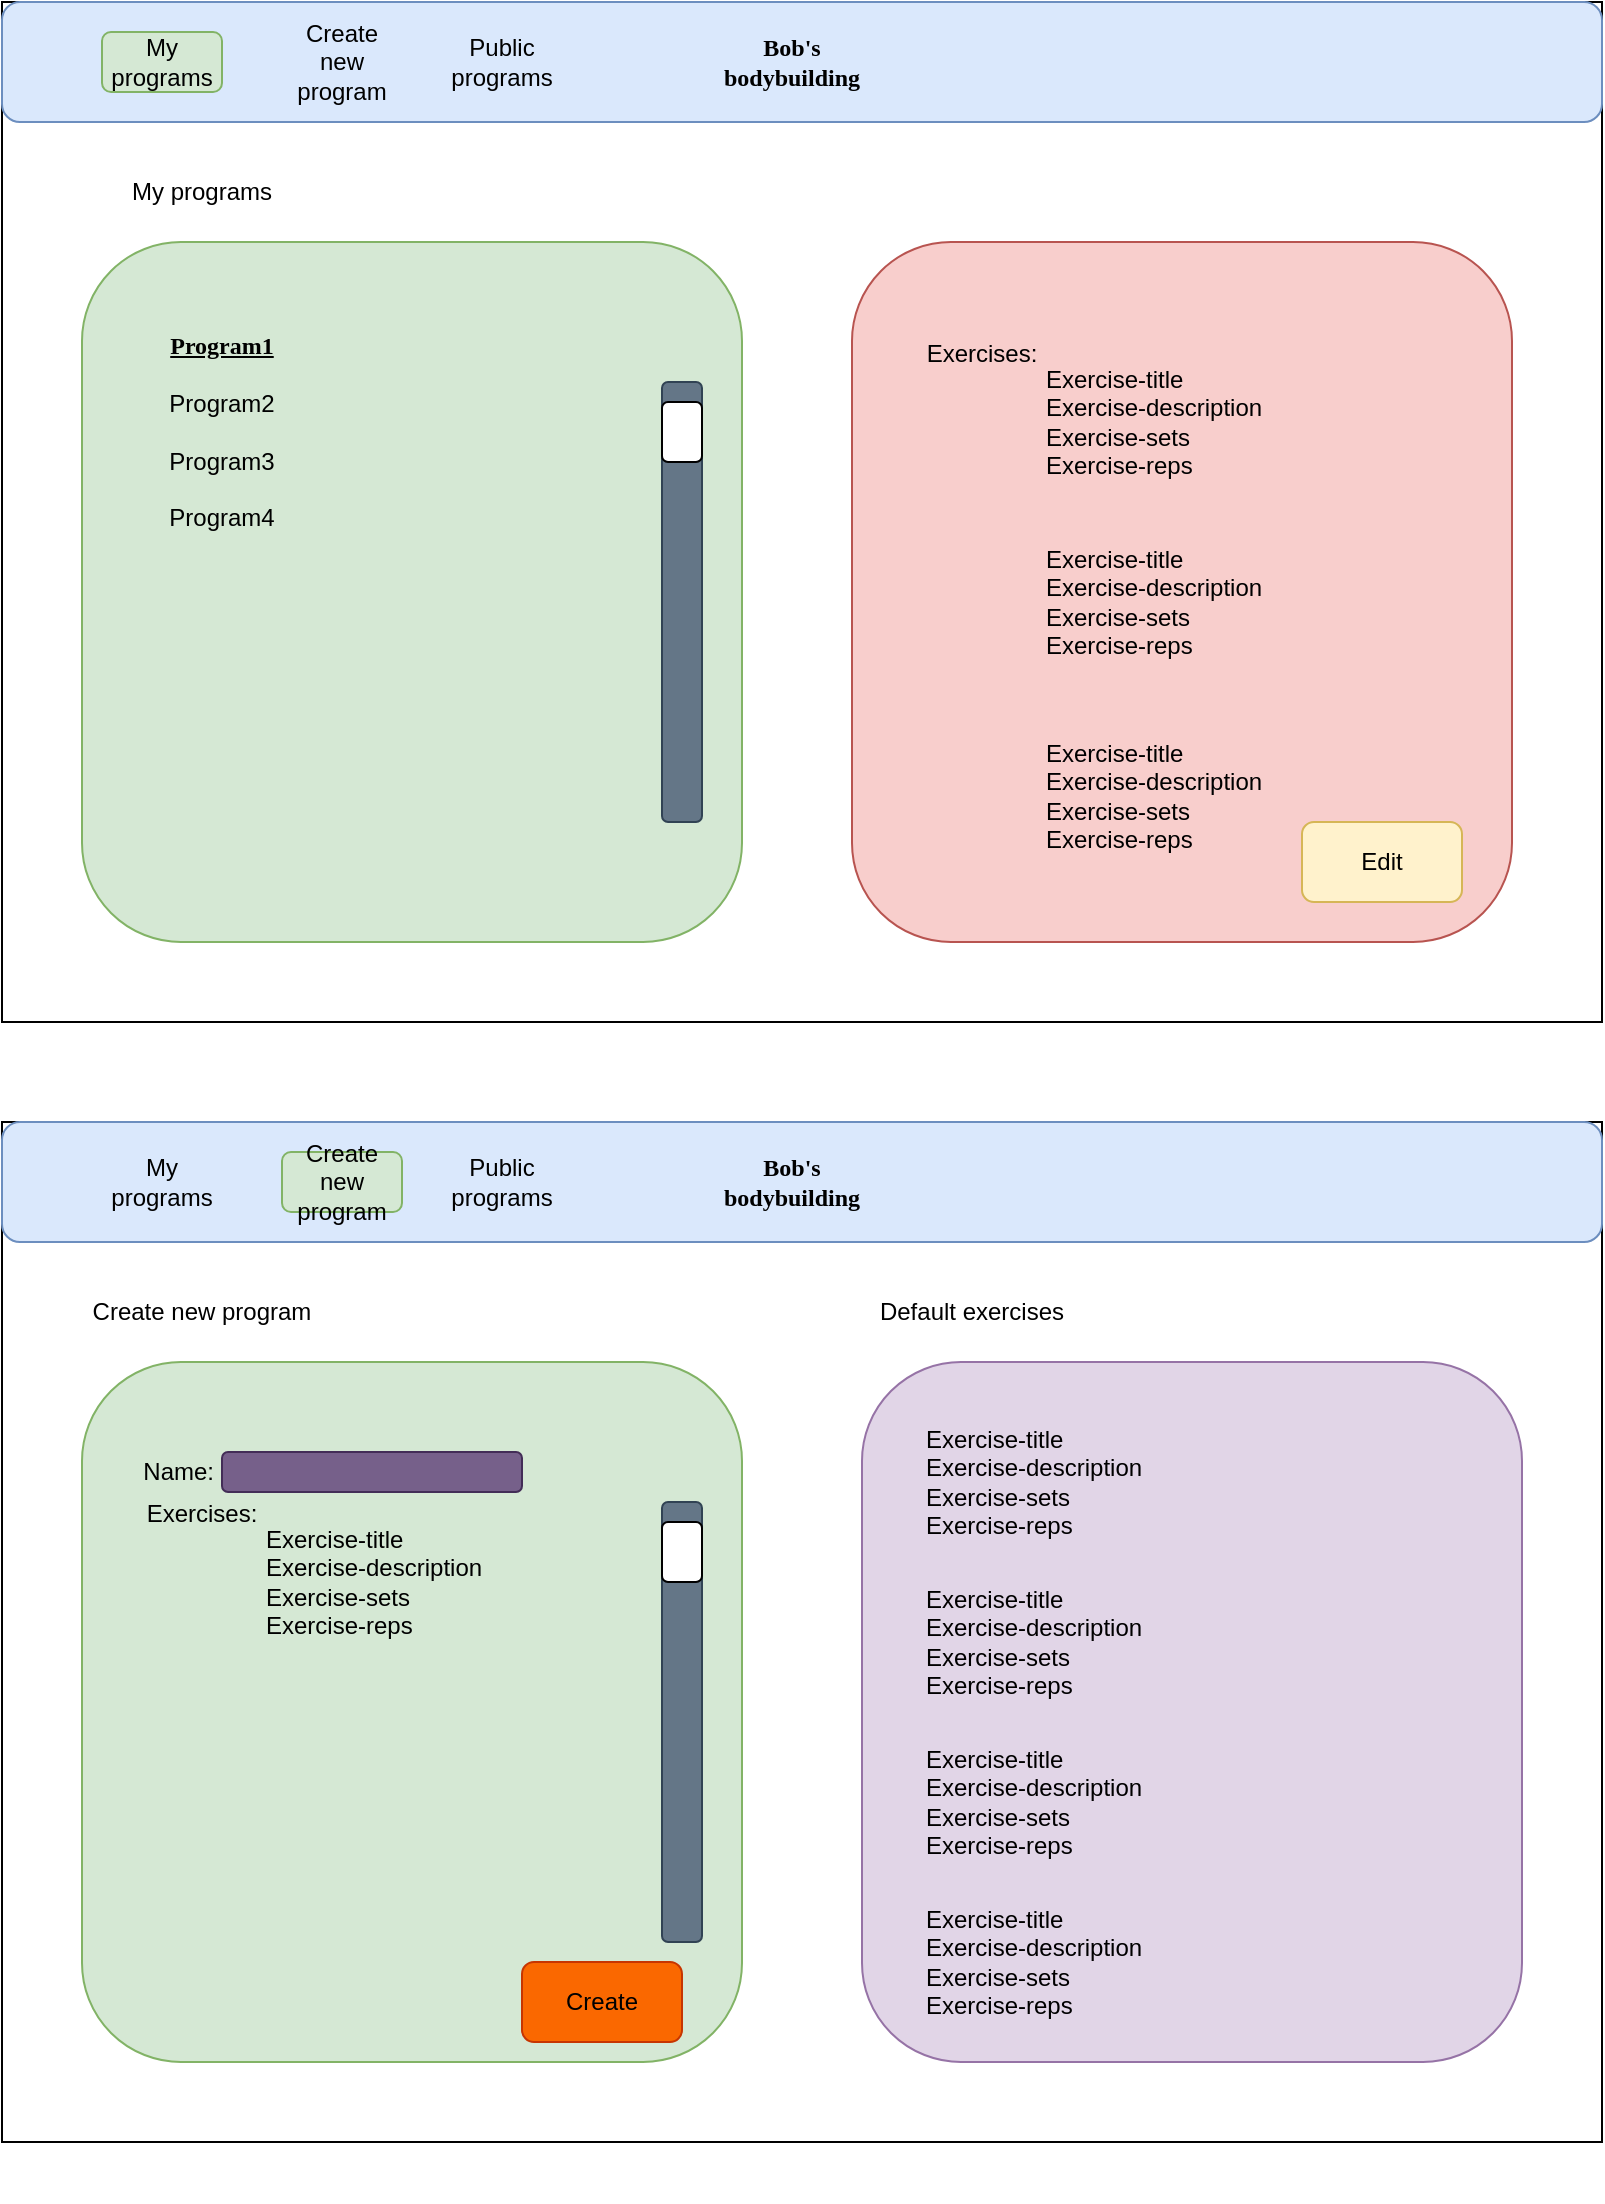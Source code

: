 <mxfile version="24.0.2" type="device">
  <diagram name="Page-1" id="_3YK0qJIJ6PUFvRXg6E6">
    <mxGraphModel dx="1386" dy="793" grid="1" gridSize="10" guides="1" tooltips="1" connect="1" arrows="1" fold="1" page="1" pageScale="1" pageWidth="850" pageHeight="1100" math="0" shadow="0">
      <root>
        <mxCell id="0" />
        <mxCell id="1" parent="0" />
        <mxCell id="oiQrXGn7Vg2CPVwv93Rd-1" value="" style="rounded=0;whiteSpace=wrap;html=1;" vertex="1" parent="1">
          <mxGeometry x="30" y="70" width="800" height="510" as="geometry" />
        </mxCell>
        <mxCell id="oiQrXGn7Vg2CPVwv93Rd-2" value="" style="rounded=1;whiteSpace=wrap;html=1;fillColor=#dae8fc;strokeColor=#6c8ebf;" vertex="1" parent="1">
          <mxGeometry x="30" y="70" width="800" height="60" as="geometry" />
        </mxCell>
        <mxCell id="oiQrXGn7Vg2CPVwv93Rd-3" value="" style="rounded=1;whiteSpace=wrap;html=1;fillColor=#d5e8d4;strokeColor=#82b366;" vertex="1" parent="1">
          <mxGeometry x="70" y="190" width="330" height="350" as="geometry" />
        </mxCell>
        <mxCell id="oiQrXGn7Vg2CPVwv93Rd-5" value="&lt;b&gt;&lt;font face=&quot;Garamond&quot;&gt;Bob&#39;s bodybuilding&lt;/font&gt;&lt;/b&gt;" style="text;html=1;align=center;verticalAlign=middle;whiteSpace=wrap;rounded=0;" vertex="1" parent="1">
          <mxGeometry x="395" y="85" width="60" height="30" as="geometry" />
        </mxCell>
        <mxCell id="oiQrXGn7Vg2CPVwv93Rd-6" value="My programs" style="text;html=1;align=center;verticalAlign=middle;whiteSpace=wrap;rounded=1;fillColor=#d5e8d4;strokeColor=#82b366;" vertex="1" parent="1">
          <mxGeometry x="80" y="85" width="60" height="30" as="geometry" />
        </mxCell>
        <mxCell id="oiQrXGn7Vg2CPVwv93Rd-7" value="Create new program" style="text;html=1;align=center;verticalAlign=middle;whiteSpace=wrap;rounded=1;fillColor=none;strokeColor=none;" vertex="1" parent="1">
          <mxGeometry x="170" y="85" width="60" height="30" as="geometry" />
        </mxCell>
        <mxCell id="oiQrXGn7Vg2CPVwv93Rd-8" value="Public programs" style="text;html=1;align=center;verticalAlign=middle;whiteSpace=wrap;rounded=0;" vertex="1" parent="1">
          <mxGeometry x="250" y="85" width="60" height="30" as="geometry" />
        </mxCell>
        <mxCell id="oiQrXGn7Vg2CPVwv93Rd-9" value="My programs" style="text;html=1;align=center;verticalAlign=middle;whiteSpace=wrap;rounded=0;" vertex="1" parent="1">
          <mxGeometry x="70" y="150" width="120" height="30" as="geometry" />
        </mxCell>
        <mxCell id="oiQrXGn7Vg2CPVwv93Rd-10" value="&lt;b&gt;&lt;font face=&quot;Times New Roman&quot;&gt;&lt;u&gt;Program1&lt;/u&gt;&lt;/font&gt;&lt;/b&gt;&lt;div&gt;&lt;br&gt;&lt;div&gt;Program2&lt;/div&gt;&lt;div&gt;&lt;br&gt;&lt;/div&gt;&lt;div&gt;Program3&lt;br&gt;&lt;/div&gt;&lt;div&gt;&lt;br&gt;&lt;/div&gt;&lt;div&gt;Program4&lt;br&gt;&lt;/div&gt;&lt;/div&gt;" style="text;html=1;align=center;verticalAlign=middle;whiteSpace=wrap;rounded=0;" vertex="1" parent="1">
          <mxGeometry x="110" y="270" width="60" height="30" as="geometry" />
        </mxCell>
        <mxCell id="oiQrXGn7Vg2CPVwv93Rd-21" value="" style="rounded=1;whiteSpace=wrap;html=1;fillColor=#647687;fontColor=#ffffff;strokeColor=#314354;" vertex="1" parent="1">
          <mxGeometry x="360" y="260" width="20" height="220" as="geometry" />
        </mxCell>
        <mxCell id="oiQrXGn7Vg2CPVwv93Rd-23" value="" style="rounded=1;whiteSpace=wrap;html=1;" vertex="1" parent="1">
          <mxGeometry x="360" y="270" width="20" height="30" as="geometry" />
        </mxCell>
        <mxCell id="oiQrXGn7Vg2CPVwv93Rd-24" value="" style="rounded=0;whiteSpace=wrap;html=1;" vertex="1" parent="1">
          <mxGeometry x="30" y="630" width="800" height="510" as="geometry" />
        </mxCell>
        <mxCell id="oiQrXGn7Vg2CPVwv93Rd-25" value="" style="rounded=1;whiteSpace=wrap;html=1;fillColor=#dae8fc;strokeColor=#6c8ebf;" vertex="1" parent="1">
          <mxGeometry x="30" y="630" width="800" height="60" as="geometry" />
        </mxCell>
        <mxCell id="oiQrXGn7Vg2CPVwv93Rd-26" value="" style="rounded=1;whiteSpace=wrap;html=1;fillColor=#d5e8d4;strokeColor=#82b366;" vertex="1" parent="1">
          <mxGeometry x="70" y="750" width="330" height="350" as="geometry" />
        </mxCell>
        <mxCell id="oiQrXGn7Vg2CPVwv93Rd-27" value="" style="rounded=1;whiteSpace=wrap;html=1;fillColor=#e1d5e7;strokeColor=#9673a6;" vertex="1" parent="1">
          <mxGeometry x="460" y="750" width="330" height="350" as="geometry" />
        </mxCell>
        <mxCell id="oiQrXGn7Vg2CPVwv93Rd-28" value="&lt;b&gt;&lt;font face=&quot;Garamond&quot;&gt;Bob&#39;s bodybuilding&lt;/font&gt;&lt;/b&gt;" style="text;html=1;align=center;verticalAlign=middle;whiteSpace=wrap;rounded=0;" vertex="1" parent="1">
          <mxGeometry x="395" y="645" width="60" height="30" as="geometry" />
        </mxCell>
        <mxCell id="oiQrXGn7Vg2CPVwv93Rd-29" value="My programs" style="text;html=1;align=center;verticalAlign=middle;whiteSpace=wrap;rounded=0;" vertex="1" parent="1">
          <mxGeometry x="80" y="645" width="60" height="30" as="geometry" />
        </mxCell>
        <mxCell id="oiQrXGn7Vg2CPVwv93Rd-30" value="Create new program" style="text;html=1;align=center;verticalAlign=middle;whiteSpace=wrap;rounded=1;fillColor=#d5e8d4;strokeColor=#82b366;" vertex="1" parent="1">
          <mxGeometry x="170" y="645" width="60" height="30" as="geometry" />
        </mxCell>
        <mxCell id="oiQrXGn7Vg2CPVwv93Rd-31" value="Public programs" style="text;html=1;align=center;verticalAlign=middle;whiteSpace=wrap;rounded=0;" vertex="1" parent="1">
          <mxGeometry x="250" y="645" width="60" height="30" as="geometry" />
        </mxCell>
        <mxCell id="oiQrXGn7Vg2CPVwv93Rd-32" value="Create new program" style="text;html=1;align=center;verticalAlign=middle;whiteSpace=wrap;rounded=0;" vertex="1" parent="1">
          <mxGeometry x="70" y="710" width="120" height="30" as="geometry" />
        </mxCell>
        <mxCell id="oiQrXGn7Vg2CPVwv93Rd-33" value="Name:&amp;nbsp;" style="text;html=1;align=center;verticalAlign=middle;whiteSpace=wrap;rounded=0;" vertex="1" parent="1">
          <mxGeometry x="90" y="790" width="60" height="30" as="geometry" />
        </mxCell>
        <mxCell id="oiQrXGn7Vg2CPVwv93Rd-34" value="Exercises:" style="text;html=1;align=center;verticalAlign=middle;whiteSpace=wrap;rounded=0;" vertex="1" parent="1">
          <mxGeometry x="100" y="811" width="60" height="30" as="geometry" />
        </mxCell>
        <mxCell id="oiQrXGn7Vg2CPVwv93Rd-35" value="Default exercises" style="text;html=1;align=center;verticalAlign=middle;whiteSpace=wrap;rounded=0;" vertex="1" parent="1">
          <mxGeometry x="460" y="710" width="110" height="30" as="geometry" />
        </mxCell>
        <mxCell id="oiQrXGn7Vg2CPVwv93Rd-36" value="Exercise-title&lt;br&gt;&lt;div&gt;&lt;span style=&quot;background-color: initial;&quot;&gt;Exercise-description&lt;/span&gt;&lt;/div&gt;&lt;div&gt;Exercise-sets Exercise-reps&lt;span style=&quot;white-space: pre;&quot;&gt;&#x9;&lt;/span&gt;&lt;/div&gt;" style="text;html=1;align=left;verticalAlign=middle;whiteSpace=wrap;rounded=0;" vertex="1" parent="1">
          <mxGeometry x="160" y="740" width="120" height="240" as="geometry" />
        </mxCell>
        <mxCell id="oiQrXGn7Vg2CPVwv93Rd-37" value="Create" style="rounded=1;whiteSpace=wrap;html=1;fillColor=#fa6800;fontColor=#000000;strokeColor=#C73500;" vertex="1" parent="1">
          <mxGeometry x="290" y="1050" width="80" height="40" as="geometry" />
        </mxCell>
        <mxCell id="oiQrXGn7Vg2CPVwv93Rd-38" value="Exercise-title&lt;br&gt;&lt;div&gt;&lt;span style=&quot;background-color: initial;&quot;&gt;Exercise-description&lt;/span&gt;&lt;/div&gt;&lt;div&gt;Exercise-sets Exercise-reps&lt;span style=&quot;white-space: pre;&quot;&gt;&#x9;&lt;/span&gt;&lt;/div&gt;" style="text;html=1;align=left;verticalAlign=middle;whiteSpace=wrap;rounded=0;" vertex="1" parent="1">
          <mxGeometry x="490" y="690" width="120" height="240" as="geometry" />
        </mxCell>
        <mxCell id="oiQrXGn7Vg2CPVwv93Rd-39" value="Exercise-title&lt;br&gt;&lt;div&gt;&lt;span style=&quot;background-color: initial;&quot;&gt;Exercise-description&lt;/span&gt;&lt;/div&gt;&lt;div&gt;Exercise-sets Exercise-reps&lt;span style=&quot;white-space: pre;&quot;&gt;&#x9;&lt;/span&gt;&lt;/div&gt;" style="text;html=1;align=left;verticalAlign=middle;whiteSpace=wrap;rounded=0;" vertex="1" parent="1">
          <mxGeometry x="490" y="770" width="120" height="240" as="geometry" />
        </mxCell>
        <mxCell id="oiQrXGn7Vg2CPVwv93Rd-40" value="Exercise-title&lt;br&gt;&lt;div&gt;&lt;span style=&quot;background-color: initial;&quot;&gt;Exercise-description&lt;/span&gt;&lt;/div&gt;&lt;div&gt;Exercise-sets Exercise-reps&lt;span style=&quot;white-space: pre;&quot;&gt;&#x9;&lt;/span&gt;&lt;/div&gt;" style="text;html=1;align=left;verticalAlign=middle;whiteSpace=wrap;rounded=0;" vertex="1" parent="1">
          <mxGeometry x="490" y="850" width="120" height="240" as="geometry" />
        </mxCell>
        <mxCell id="oiQrXGn7Vg2CPVwv93Rd-41" value="Exercise-title&lt;br&gt;&lt;div&gt;&lt;span style=&quot;background-color: initial;&quot;&gt;Exercise-description&lt;/span&gt;&lt;/div&gt;&lt;div&gt;Exercise-sets Exercise-reps&lt;span style=&quot;white-space: pre;&quot;&gt;&#x9;&lt;/span&gt;&lt;/div&gt;" style="text;html=1;align=left;verticalAlign=middle;whiteSpace=wrap;rounded=0;" vertex="1" parent="1">
          <mxGeometry x="490" y="930" width="120" height="240" as="geometry" />
        </mxCell>
        <mxCell id="oiQrXGn7Vg2CPVwv93Rd-42" value="" style="rounded=1;whiteSpace=wrap;html=1;fillColor=#76608a;fontColor=#ffffff;strokeColor=#432D57;" vertex="1" parent="1">
          <mxGeometry x="140" y="795" width="150" height="20" as="geometry" />
        </mxCell>
        <mxCell id="oiQrXGn7Vg2CPVwv93Rd-43" value="" style="rounded=1;whiteSpace=wrap;html=1;fillColor=#647687;fontColor=#ffffff;strokeColor=#314354;" vertex="1" parent="1">
          <mxGeometry x="360" y="820" width="20" height="220" as="geometry" />
        </mxCell>
        <mxCell id="oiQrXGn7Vg2CPVwv93Rd-44" value="" style="rounded=1;whiteSpace=wrap;html=1;" vertex="1" parent="1">
          <mxGeometry x="360" y="830" width="20" height="30" as="geometry" />
        </mxCell>
        <mxCell id="oiQrXGn7Vg2CPVwv93Rd-46" value="" style="rounded=1;whiteSpace=wrap;html=1;fillColor=#f8cecc;strokeColor=#b85450;" vertex="1" parent="1">
          <mxGeometry x="455" y="190" width="330" height="350" as="geometry" />
        </mxCell>
        <mxCell id="oiQrXGn7Vg2CPVwv93Rd-47" value="Exercises:" style="text;html=1;align=center;verticalAlign=middle;whiteSpace=wrap;rounded=0;" vertex="1" parent="1">
          <mxGeometry x="490" y="231" width="60" height="30" as="geometry" />
        </mxCell>
        <mxCell id="oiQrXGn7Vg2CPVwv93Rd-48" value="Exercise-title&lt;br&gt;&lt;div&gt;&lt;span style=&quot;background-color: initial;&quot;&gt;Exercise-description&lt;/span&gt;&lt;/div&gt;&lt;div&gt;Exercise-sets Exercise-reps&lt;span style=&quot;white-space: pre;&quot;&gt;&#x9;&lt;/span&gt;&lt;/div&gt;" style="text;html=1;align=left;verticalAlign=middle;whiteSpace=wrap;rounded=0;" vertex="1" parent="1">
          <mxGeometry x="550" y="160" width="120" height="240" as="geometry" />
        </mxCell>
        <mxCell id="oiQrXGn7Vg2CPVwv93Rd-49" value="Exercise-title&lt;br&gt;&lt;div&gt;&lt;span style=&quot;background-color: initial;&quot;&gt;Exercise-description&lt;/span&gt;&lt;/div&gt;&lt;div&gt;Exercise-sets Exercise-reps&lt;span style=&quot;white-space: pre;&quot;&gt;&#x9;&lt;/span&gt;&lt;/div&gt;" style="text;html=1;align=left;verticalAlign=middle;whiteSpace=wrap;rounded=0;" vertex="1" parent="1">
          <mxGeometry x="550" y="250" width="120" height="240" as="geometry" />
        </mxCell>
        <mxCell id="oiQrXGn7Vg2CPVwv93Rd-50" value="Exercise-title&lt;br&gt;&lt;div&gt;&lt;span style=&quot;background-color: initial;&quot;&gt;Exercise-description&lt;/span&gt;&lt;/div&gt;&lt;div&gt;Exercise-sets Exercise-reps&lt;span style=&quot;white-space: pre;&quot;&gt;&#x9;&lt;/span&gt;&lt;/div&gt;" style="text;html=1;align=left;verticalAlign=middle;whiteSpace=wrap;rounded=0;" vertex="1" parent="1">
          <mxGeometry x="550" y="347" width="120" height="240" as="geometry" />
        </mxCell>
        <mxCell id="oiQrXGn7Vg2CPVwv93Rd-52" value="Edit" style="rounded=1;whiteSpace=wrap;html=1;fillColor=#fff2cc;strokeColor=#d6b656;" vertex="1" parent="1">
          <mxGeometry x="680" y="480" width="80" height="40" as="geometry" />
        </mxCell>
      </root>
    </mxGraphModel>
  </diagram>
</mxfile>
